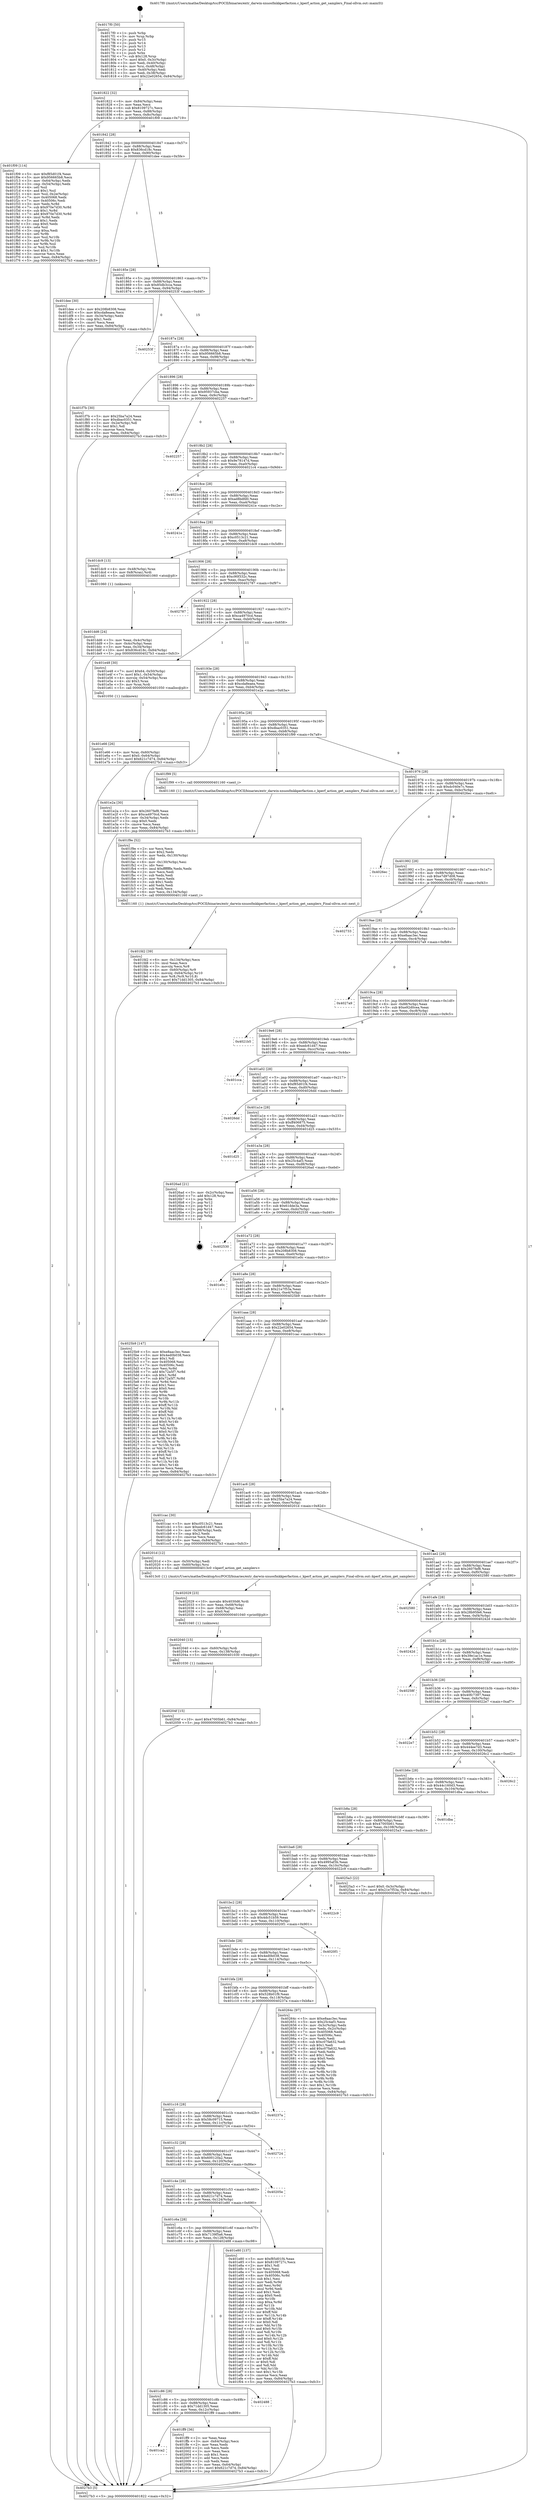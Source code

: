 digraph "0x4017f0" {
  label = "0x4017f0 (/mnt/c/Users/mathe/Desktop/tcc/POCII/binaries/extr_darwin-xnuosfmkkperfaction.c_kperf_action_get_samplers_Final-ollvm.out::main(0))"
  labelloc = "t"
  node[shape=record]

  Entry [label="",width=0.3,height=0.3,shape=circle,fillcolor=black,style=filled]
  "0x401822" [label="{
     0x401822 [32]\l
     | [instrs]\l
     &nbsp;&nbsp;0x401822 \<+6\>: mov -0x84(%rbp),%eax\l
     &nbsp;&nbsp;0x401828 \<+2\>: mov %eax,%ecx\l
     &nbsp;&nbsp;0x40182a \<+6\>: sub $0x8109727c,%ecx\l
     &nbsp;&nbsp;0x401830 \<+6\>: mov %eax,-0x88(%rbp)\l
     &nbsp;&nbsp;0x401836 \<+6\>: mov %ecx,-0x8c(%rbp)\l
     &nbsp;&nbsp;0x40183c \<+6\>: je 0000000000401f09 \<main+0x719\>\l
  }"]
  "0x401f09" [label="{
     0x401f09 [114]\l
     | [instrs]\l
     &nbsp;&nbsp;0x401f09 \<+5\>: mov $0xf85d01f4,%eax\l
     &nbsp;&nbsp;0x401f0e \<+5\>: mov $0x956665b8,%ecx\l
     &nbsp;&nbsp;0x401f13 \<+3\>: mov -0x64(%rbp),%edx\l
     &nbsp;&nbsp;0x401f16 \<+3\>: cmp -0x54(%rbp),%edx\l
     &nbsp;&nbsp;0x401f19 \<+4\>: setl %sil\l
     &nbsp;&nbsp;0x401f1d \<+4\>: and $0x1,%sil\l
     &nbsp;&nbsp;0x401f21 \<+4\>: mov %sil,-0x2e(%rbp)\l
     &nbsp;&nbsp;0x401f25 \<+7\>: mov 0x405068,%edx\l
     &nbsp;&nbsp;0x401f2c \<+7\>: mov 0x40506c,%edi\l
     &nbsp;&nbsp;0x401f33 \<+3\>: mov %edx,%r8d\l
     &nbsp;&nbsp;0x401f36 \<+7\>: sub $0x970e7d30,%r8d\l
     &nbsp;&nbsp;0x401f3d \<+4\>: sub $0x1,%r8d\l
     &nbsp;&nbsp;0x401f41 \<+7\>: add $0x970e7d30,%r8d\l
     &nbsp;&nbsp;0x401f48 \<+4\>: imul %r8d,%edx\l
     &nbsp;&nbsp;0x401f4c \<+3\>: and $0x1,%edx\l
     &nbsp;&nbsp;0x401f4f \<+3\>: cmp $0x0,%edx\l
     &nbsp;&nbsp;0x401f52 \<+4\>: sete %sil\l
     &nbsp;&nbsp;0x401f56 \<+3\>: cmp $0xa,%edi\l
     &nbsp;&nbsp;0x401f59 \<+4\>: setl %r9b\l
     &nbsp;&nbsp;0x401f5d \<+3\>: mov %sil,%r10b\l
     &nbsp;&nbsp;0x401f60 \<+3\>: and %r9b,%r10b\l
     &nbsp;&nbsp;0x401f63 \<+3\>: xor %r9b,%sil\l
     &nbsp;&nbsp;0x401f66 \<+3\>: or %sil,%r10b\l
     &nbsp;&nbsp;0x401f69 \<+4\>: test $0x1,%r10b\l
     &nbsp;&nbsp;0x401f6d \<+3\>: cmovne %ecx,%eax\l
     &nbsp;&nbsp;0x401f70 \<+6\>: mov %eax,-0x84(%rbp)\l
     &nbsp;&nbsp;0x401f76 \<+5\>: jmp 00000000004027b3 \<main+0xfc3\>\l
  }"]
  "0x401842" [label="{
     0x401842 [28]\l
     | [instrs]\l
     &nbsp;&nbsp;0x401842 \<+5\>: jmp 0000000000401847 \<main+0x57\>\l
     &nbsp;&nbsp;0x401847 \<+6\>: mov -0x88(%rbp),%eax\l
     &nbsp;&nbsp;0x40184d \<+5\>: sub $0x836cd18c,%eax\l
     &nbsp;&nbsp;0x401852 \<+6\>: mov %eax,-0x90(%rbp)\l
     &nbsp;&nbsp;0x401858 \<+6\>: je 0000000000401dee \<main+0x5fe\>\l
  }"]
  Exit [label="",width=0.3,height=0.3,shape=circle,fillcolor=black,style=filled,peripheries=2]
  "0x401dee" [label="{
     0x401dee [30]\l
     | [instrs]\l
     &nbsp;&nbsp;0x401dee \<+5\>: mov $0x208b8308,%eax\l
     &nbsp;&nbsp;0x401df3 \<+5\>: mov $0xcda8eaea,%ecx\l
     &nbsp;&nbsp;0x401df8 \<+3\>: mov -0x34(%rbp),%edx\l
     &nbsp;&nbsp;0x401dfb \<+3\>: cmp $0x1,%edx\l
     &nbsp;&nbsp;0x401dfe \<+3\>: cmovl %ecx,%eax\l
     &nbsp;&nbsp;0x401e01 \<+6\>: mov %eax,-0x84(%rbp)\l
     &nbsp;&nbsp;0x401e07 \<+5\>: jmp 00000000004027b3 \<main+0xfc3\>\l
  }"]
  "0x40185e" [label="{
     0x40185e [28]\l
     | [instrs]\l
     &nbsp;&nbsp;0x40185e \<+5\>: jmp 0000000000401863 \<main+0x73\>\l
     &nbsp;&nbsp;0x401863 \<+6\>: mov -0x88(%rbp),%eax\l
     &nbsp;&nbsp;0x401869 \<+5\>: sub $0x85db3cca,%eax\l
     &nbsp;&nbsp;0x40186e \<+6\>: mov %eax,-0x94(%rbp)\l
     &nbsp;&nbsp;0x401874 \<+6\>: je 000000000040253f \<main+0xd4f\>\l
  }"]
  "0x40204f" [label="{
     0x40204f [15]\l
     | [instrs]\l
     &nbsp;&nbsp;0x40204f \<+10\>: movl $0x47005b61,-0x84(%rbp)\l
     &nbsp;&nbsp;0x402059 \<+5\>: jmp 00000000004027b3 \<main+0xfc3\>\l
  }"]
  "0x40253f" [label="{
     0x40253f\l
  }", style=dashed]
  "0x40187a" [label="{
     0x40187a [28]\l
     | [instrs]\l
     &nbsp;&nbsp;0x40187a \<+5\>: jmp 000000000040187f \<main+0x8f\>\l
     &nbsp;&nbsp;0x40187f \<+6\>: mov -0x88(%rbp),%eax\l
     &nbsp;&nbsp;0x401885 \<+5\>: sub $0x956665b8,%eax\l
     &nbsp;&nbsp;0x40188a \<+6\>: mov %eax,-0x98(%rbp)\l
     &nbsp;&nbsp;0x401890 \<+6\>: je 0000000000401f7b \<main+0x78b\>\l
  }"]
  "0x402040" [label="{
     0x402040 [15]\l
     | [instrs]\l
     &nbsp;&nbsp;0x402040 \<+4\>: mov -0x60(%rbp),%rdi\l
     &nbsp;&nbsp;0x402044 \<+6\>: mov %eax,-0x138(%rbp)\l
     &nbsp;&nbsp;0x40204a \<+5\>: call 0000000000401030 \<free@plt\>\l
     | [calls]\l
     &nbsp;&nbsp;0x401030 \{1\} (unknown)\l
  }"]
  "0x401f7b" [label="{
     0x401f7b [30]\l
     | [instrs]\l
     &nbsp;&nbsp;0x401f7b \<+5\>: mov $0x25ba7a24,%eax\l
     &nbsp;&nbsp;0x401f80 \<+5\>: mov $0xdbac0351,%ecx\l
     &nbsp;&nbsp;0x401f85 \<+3\>: mov -0x2e(%rbp),%dl\l
     &nbsp;&nbsp;0x401f88 \<+3\>: test $0x1,%dl\l
     &nbsp;&nbsp;0x401f8b \<+3\>: cmovne %ecx,%eax\l
     &nbsp;&nbsp;0x401f8e \<+6\>: mov %eax,-0x84(%rbp)\l
     &nbsp;&nbsp;0x401f94 \<+5\>: jmp 00000000004027b3 \<main+0xfc3\>\l
  }"]
  "0x401896" [label="{
     0x401896 [28]\l
     | [instrs]\l
     &nbsp;&nbsp;0x401896 \<+5\>: jmp 000000000040189b \<main+0xab\>\l
     &nbsp;&nbsp;0x40189b \<+6\>: mov -0x88(%rbp),%eax\l
     &nbsp;&nbsp;0x4018a1 \<+5\>: sub $0x95937cba,%eax\l
     &nbsp;&nbsp;0x4018a6 \<+6\>: mov %eax,-0x9c(%rbp)\l
     &nbsp;&nbsp;0x4018ac \<+6\>: je 0000000000402257 \<main+0xa67\>\l
  }"]
  "0x402029" [label="{
     0x402029 [23]\l
     | [instrs]\l
     &nbsp;&nbsp;0x402029 \<+10\>: movabs $0x4030d6,%rdi\l
     &nbsp;&nbsp;0x402033 \<+3\>: mov %eax,-0x68(%rbp)\l
     &nbsp;&nbsp;0x402036 \<+3\>: mov -0x68(%rbp),%esi\l
     &nbsp;&nbsp;0x402039 \<+2\>: mov $0x0,%al\l
     &nbsp;&nbsp;0x40203b \<+5\>: call 0000000000401040 \<printf@plt\>\l
     | [calls]\l
     &nbsp;&nbsp;0x401040 \{1\} (unknown)\l
  }"]
  "0x402257" [label="{
     0x402257\l
  }", style=dashed]
  "0x4018b2" [label="{
     0x4018b2 [28]\l
     | [instrs]\l
     &nbsp;&nbsp;0x4018b2 \<+5\>: jmp 00000000004018b7 \<main+0xc7\>\l
     &nbsp;&nbsp;0x4018b7 \<+6\>: mov -0x88(%rbp),%eax\l
     &nbsp;&nbsp;0x4018bd \<+5\>: sub $0x9e78147d,%eax\l
     &nbsp;&nbsp;0x4018c2 \<+6\>: mov %eax,-0xa0(%rbp)\l
     &nbsp;&nbsp;0x4018c8 \<+6\>: je 00000000004021c4 \<main+0x9d4\>\l
  }"]
  "0x401ca2" [label="{
     0x401ca2\l
  }", style=dashed]
  "0x4021c4" [label="{
     0x4021c4\l
  }", style=dashed]
  "0x4018ce" [label="{
     0x4018ce [28]\l
     | [instrs]\l
     &nbsp;&nbsp;0x4018ce \<+5\>: jmp 00000000004018d3 \<main+0xe3\>\l
     &nbsp;&nbsp;0x4018d3 \<+6\>: mov -0x88(%rbp),%eax\l
     &nbsp;&nbsp;0x4018d9 \<+5\>: sub $0xad8bdfd0,%eax\l
     &nbsp;&nbsp;0x4018de \<+6\>: mov %eax,-0xa4(%rbp)\l
     &nbsp;&nbsp;0x4018e4 \<+6\>: je 000000000040241e \<main+0xc2e\>\l
  }"]
  "0x401ff9" [label="{
     0x401ff9 [36]\l
     | [instrs]\l
     &nbsp;&nbsp;0x401ff9 \<+2\>: xor %eax,%eax\l
     &nbsp;&nbsp;0x401ffb \<+3\>: mov -0x64(%rbp),%ecx\l
     &nbsp;&nbsp;0x401ffe \<+2\>: mov %eax,%edx\l
     &nbsp;&nbsp;0x402000 \<+2\>: sub %ecx,%edx\l
     &nbsp;&nbsp;0x402002 \<+2\>: mov %eax,%ecx\l
     &nbsp;&nbsp;0x402004 \<+3\>: sub $0x1,%ecx\l
     &nbsp;&nbsp;0x402007 \<+2\>: add %ecx,%edx\l
     &nbsp;&nbsp;0x402009 \<+2\>: sub %edx,%eax\l
     &nbsp;&nbsp;0x40200b \<+3\>: mov %eax,-0x64(%rbp)\l
     &nbsp;&nbsp;0x40200e \<+10\>: movl $0x621c7d74,-0x84(%rbp)\l
     &nbsp;&nbsp;0x402018 \<+5\>: jmp 00000000004027b3 \<main+0xfc3\>\l
  }"]
  "0x40241e" [label="{
     0x40241e\l
  }", style=dashed]
  "0x4018ea" [label="{
     0x4018ea [28]\l
     | [instrs]\l
     &nbsp;&nbsp;0x4018ea \<+5\>: jmp 00000000004018ef \<main+0xff\>\l
     &nbsp;&nbsp;0x4018ef \<+6\>: mov -0x88(%rbp),%eax\l
     &nbsp;&nbsp;0x4018f5 \<+5\>: sub $0xc0513c21,%eax\l
     &nbsp;&nbsp;0x4018fa \<+6\>: mov %eax,-0xa8(%rbp)\l
     &nbsp;&nbsp;0x401900 \<+6\>: je 0000000000401dc9 \<main+0x5d9\>\l
  }"]
  "0x401c86" [label="{
     0x401c86 [28]\l
     | [instrs]\l
     &nbsp;&nbsp;0x401c86 \<+5\>: jmp 0000000000401c8b \<main+0x49b\>\l
     &nbsp;&nbsp;0x401c8b \<+6\>: mov -0x88(%rbp),%eax\l
     &nbsp;&nbsp;0x401c91 \<+5\>: sub $0x71dd1305,%eax\l
     &nbsp;&nbsp;0x401c96 \<+6\>: mov %eax,-0x12c(%rbp)\l
     &nbsp;&nbsp;0x401c9c \<+6\>: je 0000000000401ff9 \<main+0x809\>\l
  }"]
  "0x401dc9" [label="{
     0x401dc9 [13]\l
     | [instrs]\l
     &nbsp;&nbsp;0x401dc9 \<+4\>: mov -0x48(%rbp),%rax\l
     &nbsp;&nbsp;0x401dcd \<+4\>: mov 0x8(%rax),%rdi\l
     &nbsp;&nbsp;0x401dd1 \<+5\>: call 0000000000401060 \<atoi@plt\>\l
     | [calls]\l
     &nbsp;&nbsp;0x401060 \{1\} (unknown)\l
  }"]
  "0x401906" [label="{
     0x401906 [28]\l
     | [instrs]\l
     &nbsp;&nbsp;0x401906 \<+5\>: jmp 000000000040190b \<main+0x11b\>\l
     &nbsp;&nbsp;0x40190b \<+6\>: mov -0x88(%rbp),%eax\l
     &nbsp;&nbsp;0x401911 \<+5\>: sub $0xc90f332c,%eax\l
     &nbsp;&nbsp;0x401916 \<+6\>: mov %eax,-0xac(%rbp)\l
     &nbsp;&nbsp;0x40191c \<+6\>: je 0000000000402787 \<main+0xf97\>\l
  }"]
  "0x402488" [label="{
     0x402488\l
  }", style=dashed]
  "0x402787" [label="{
     0x402787\l
  }", style=dashed]
  "0x401922" [label="{
     0x401922 [28]\l
     | [instrs]\l
     &nbsp;&nbsp;0x401922 \<+5\>: jmp 0000000000401927 \<main+0x137\>\l
     &nbsp;&nbsp;0x401927 \<+6\>: mov -0x88(%rbp),%eax\l
     &nbsp;&nbsp;0x40192d \<+5\>: sub $0xca4970cd,%eax\l
     &nbsp;&nbsp;0x401932 \<+6\>: mov %eax,-0xb0(%rbp)\l
     &nbsp;&nbsp;0x401938 \<+6\>: je 0000000000401e48 \<main+0x658\>\l
  }"]
  "0x401fd2" [label="{
     0x401fd2 [39]\l
     | [instrs]\l
     &nbsp;&nbsp;0x401fd2 \<+6\>: mov -0x134(%rbp),%ecx\l
     &nbsp;&nbsp;0x401fd8 \<+3\>: imul %eax,%ecx\l
     &nbsp;&nbsp;0x401fdb \<+3\>: movslq %ecx,%r8\l
     &nbsp;&nbsp;0x401fde \<+4\>: mov -0x60(%rbp),%r9\l
     &nbsp;&nbsp;0x401fe2 \<+4\>: movslq -0x64(%rbp),%r10\l
     &nbsp;&nbsp;0x401fe6 \<+4\>: mov %r8,(%r9,%r10,8)\l
     &nbsp;&nbsp;0x401fea \<+10\>: movl $0x71dd1305,-0x84(%rbp)\l
     &nbsp;&nbsp;0x401ff4 \<+5\>: jmp 00000000004027b3 \<main+0xfc3\>\l
  }"]
  "0x401e48" [label="{
     0x401e48 [30]\l
     | [instrs]\l
     &nbsp;&nbsp;0x401e48 \<+7\>: movl $0x64,-0x50(%rbp)\l
     &nbsp;&nbsp;0x401e4f \<+7\>: movl $0x1,-0x54(%rbp)\l
     &nbsp;&nbsp;0x401e56 \<+4\>: movslq -0x54(%rbp),%rax\l
     &nbsp;&nbsp;0x401e5a \<+4\>: shl $0x3,%rax\l
     &nbsp;&nbsp;0x401e5e \<+3\>: mov %rax,%rdi\l
     &nbsp;&nbsp;0x401e61 \<+5\>: call 0000000000401050 \<malloc@plt\>\l
     | [calls]\l
     &nbsp;&nbsp;0x401050 \{1\} (unknown)\l
  }"]
  "0x40193e" [label="{
     0x40193e [28]\l
     | [instrs]\l
     &nbsp;&nbsp;0x40193e \<+5\>: jmp 0000000000401943 \<main+0x153\>\l
     &nbsp;&nbsp;0x401943 \<+6\>: mov -0x88(%rbp),%eax\l
     &nbsp;&nbsp;0x401949 \<+5\>: sub $0xcda8eaea,%eax\l
     &nbsp;&nbsp;0x40194e \<+6\>: mov %eax,-0xb4(%rbp)\l
     &nbsp;&nbsp;0x401954 \<+6\>: je 0000000000401e2a \<main+0x63a\>\l
  }"]
  "0x401f9e" [label="{
     0x401f9e [52]\l
     | [instrs]\l
     &nbsp;&nbsp;0x401f9e \<+2\>: xor %ecx,%ecx\l
     &nbsp;&nbsp;0x401fa0 \<+5\>: mov $0x2,%edx\l
     &nbsp;&nbsp;0x401fa5 \<+6\>: mov %edx,-0x130(%rbp)\l
     &nbsp;&nbsp;0x401fab \<+1\>: cltd\l
     &nbsp;&nbsp;0x401fac \<+6\>: mov -0x130(%rbp),%esi\l
     &nbsp;&nbsp;0x401fb2 \<+2\>: idiv %esi\l
     &nbsp;&nbsp;0x401fb4 \<+6\>: imul $0xfffffffe,%edx,%edx\l
     &nbsp;&nbsp;0x401fba \<+2\>: mov %ecx,%edi\l
     &nbsp;&nbsp;0x401fbc \<+2\>: sub %edx,%edi\l
     &nbsp;&nbsp;0x401fbe \<+2\>: mov %ecx,%edx\l
     &nbsp;&nbsp;0x401fc0 \<+3\>: sub $0x1,%edx\l
     &nbsp;&nbsp;0x401fc3 \<+2\>: add %edx,%edi\l
     &nbsp;&nbsp;0x401fc5 \<+2\>: sub %edi,%ecx\l
     &nbsp;&nbsp;0x401fc7 \<+6\>: mov %ecx,-0x134(%rbp)\l
     &nbsp;&nbsp;0x401fcd \<+5\>: call 0000000000401160 \<next_i\>\l
     | [calls]\l
     &nbsp;&nbsp;0x401160 \{1\} (/mnt/c/Users/mathe/Desktop/tcc/POCII/binaries/extr_darwin-xnuosfmkkperfaction.c_kperf_action_get_samplers_Final-ollvm.out::next_i)\l
  }"]
  "0x401e2a" [label="{
     0x401e2a [30]\l
     | [instrs]\l
     &nbsp;&nbsp;0x401e2a \<+5\>: mov $0x2607fef8,%eax\l
     &nbsp;&nbsp;0x401e2f \<+5\>: mov $0xca4970cd,%ecx\l
     &nbsp;&nbsp;0x401e34 \<+3\>: mov -0x34(%rbp),%edx\l
     &nbsp;&nbsp;0x401e37 \<+3\>: cmp $0x0,%edx\l
     &nbsp;&nbsp;0x401e3a \<+3\>: cmove %ecx,%eax\l
     &nbsp;&nbsp;0x401e3d \<+6\>: mov %eax,-0x84(%rbp)\l
     &nbsp;&nbsp;0x401e43 \<+5\>: jmp 00000000004027b3 \<main+0xfc3\>\l
  }"]
  "0x40195a" [label="{
     0x40195a [28]\l
     | [instrs]\l
     &nbsp;&nbsp;0x40195a \<+5\>: jmp 000000000040195f \<main+0x16f\>\l
     &nbsp;&nbsp;0x40195f \<+6\>: mov -0x88(%rbp),%eax\l
     &nbsp;&nbsp;0x401965 \<+5\>: sub $0xdbac0351,%eax\l
     &nbsp;&nbsp;0x40196a \<+6\>: mov %eax,-0xb8(%rbp)\l
     &nbsp;&nbsp;0x401970 \<+6\>: je 0000000000401f99 \<main+0x7a9\>\l
  }"]
  "0x401c6a" [label="{
     0x401c6a [28]\l
     | [instrs]\l
     &nbsp;&nbsp;0x401c6a \<+5\>: jmp 0000000000401c6f \<main+0x47f\>\l
     &nbsp;&nbsp;0x401c6f \<+6\>: mov -0x88(%rbp),%eax\l
     &nbsp;&nbsp;0x401c75 \<+5\>: sub $0x7139f5a6,%eax\l
     &nbsp;&nbsp;0x401c7a \<+6\>: mov %eax,-0x128(%rbp)\l
     &nbsp;&nbsp;0x401c80 \<+6\>: je 0000000000402488 \<main+0xc98\>\l
  }"]
  "0x401f99" [label="{
     0x401f99 [5]\l
     | [instrs]\l
     &nbsp;&nbsp;0x401f99 \<+5\>: call 0000000000401160 \<next_i\>\l
     | [calls]\l
     &nbsp;&nbsp;0x401160 \{1\} (/mnt/c/Users/mathe/Desktop/tcc/POCII/binaries/extr_darwin-xnuosfmkkperfaction.c_kperf_action_get_samplers_Final-ollvm.out::next_i)\l
  }"]
  "0x401976" [label="{
     0x401976 [28]\l
     | [instrs]\l
     &nbsp;&nbsp;0x401976 \<+5\>: jmp 000000000040197b \<main+0x18b\>\l
     &nbsp;&nbsp;0x40197b \<+6\>: mov -0x88(%rbp),%eax\l
     &nbsp;&nbsp;0x401981 \<+5\>: sub $0xdc040e7c,%eax\l
     &nbsp;&nbsp;0x401986 \<+6\>: mov %eax,-0xbc(%rbp)\l
     &nbsp;&nbsp;0x40198c \<+6\>: je 00000000004026ec \<main+0xefc\>\l
  }"]
  "0x401e80" [label="{
     0x401e80 [137]\l
     | [instrs]\l
     &nbsp;&nbsp;0x401e80 \<+5\>: mov $0xf85d01f4,%eax\l
     &nbsp;&nbsp;0x401e85 \<+5\>: mov $0x8109727c,%ecx\l
     &nbsp;&nbsp;0x401e8a \<+2\>: mov $0x1,%dl\l
     &nbsp;&nbsp;0x401e8c \<+2\>: xor %esi,%esi\l
     &nbsp;&nbsp;0x401e8e \<+7\>: mov 0x405068,%edi\l
     &nbsp;&nbsp;0x401e95 \<+8\>: mov 0x40506c,%r8d\l
     &nbsp;&nbsp;0x401e9d \<+3\>: sub $0x1,%esi\l
     &nbsp;&nbsp;0x401ea0 \<+3\>: mov %edi,%r9d\l
     &nbsp;&nbsp;0x401ea3 \<+3\>: add %esi,%r9d\l
     &nbsp;&nbsp;0x401ea6 \<+4\>: imul %r9d,%edi\l
     &nbsp;&nbsp;0x401eaa \<+3\>: and $0x1,%edi\l
     &nbsp;&nbsp;0x401ead \<+3\>: cmp $0x0,%edi\l
     &nbsp;&nbsp;0x401eb0 \<+4\>: sete %r10b\l
     &nbsp;&nbsp;0x401eb4 \<+4\>: cmp $0xa,%r8d\l
     &nbsp;&nbsp;0x401eb8 \<+4\>: setl %r11b\l
     &nbsp;&nbsp;0x401ebc \<+3\>: mov %r10b,%bl\l
     &nbsp;&nbsp;0x401ebf \<+3\>: xor $0xff,%bl\l
     &nbsp;&nbsp;0x401ec2 \<+3\>: mov %r11b,%r14b\l
     &nbsp;&nbsp;0x401ec5 \<+4\>: xor $0xff,%r14b\l
     &nbsp;&nbsp;0x401ec9 \<+3\>: xor $0x0,%dl\l
     &nbsp;&nbsp;0x401ecc \<+3\>: mov %bl,%r15b\l
     &nbsp;&nbsp;0x401ecf \<+4\>: and $0x0,%r15b\l
     &nbsp;&nbsp;0x401ed3 \<+3\>: and %dl,%r10b\l
     &nbsp;&nbsp;0x401ed6 \<+3\>: mov %r14b,%r12b\l
     &nbsp;&nbsp;0x401ed9 \<+4\>: and $0x0,%r12b\l
     &nbsp;&nbsp;0x401edd \<+3\>: and %dl,%r11b\l
     &nbsp;&nbsp;0x401ee0 \<+3\>: or %r10b,%r15b\l
     &nbsp;&nbsp;0x401ee3 \<+3\>: or %r11b,%r12b\l
     &nbsp;&nbsp;0x401ee6 \<+3\>: xor %r12b,%r15b\l
     &nbsp;&nbsp;0x401ee9 \<+3\>: or %r14b,%bl\l
     &nbsp;&nbsp;0x401eec \<+3\>: xor $0xff,%bl\l
     &nbsp;&nbsp;0x401eef \<+3\>: or $0x0,%dl\l
     &nbsp;&nbsp;0x401ef2 \<+2\>: and %dl,%bl\l
     &nbsp;&nbsp;0x401ef4 \<+3\>: or %bl,%r15b\l
     &nbsp;&nbsp;0x401ef7 \<+4\>: test $0x1,%r15b\l
     &nbsp;&nbsp;0x401efb \<+3\>: cmovne %ecx,%eax\l
     &nbsp;&nbsp;0x401efe \<+6\>: mov %eax,-0x84(%rbp)\l
     &nbsp;&nbsp;0x401f04 \<+5\>: jmp 00000000004027b3 \<main+0xfc3\>\l
  }"]
  "0x4026ec" [label="{
     0x4026ec\l
  }", style=dashed]
  "0x401992" [label="{
     0x401992 [28]\l
     | [instrs]\l
     &nbsp;&nbsp;0x401992 \<+5\>: jmp 0000000000401997 \<main+0x1a7\>\l
     &nbsp;&nbsp;0x401997 \<+6\>: mov -0x88(%rbp),%eax\l
     &nbsp;&nbsp;0x40199d \<+5\>: sub $0xe7d97d08,%eax\l
     &nbsp;&nbsp;0x4019a2 \<+6\>: mov %eax,-0xc0(%rbp)\l
     &nbsp;&nbsp;0x4019a8 \<+6\>: je 0000000000402733 \<main+0xf43\>\l
  }"]
  "0x401c4e" [label="{
     0x401c4e [28]\l
     | [instrs]\l
     &nbsp;&nbsp;0x401c4e \<+5\>: jmp 0000000000401c53 \<main+0x463\>\l
     &nbsp;&nbsp;0x401c53 \<+6\>: mov -0x88(%rbp),%eax\l
     &nbsp;&nbsp;0x401c59 \<+5\>: sub $0x621c7d74,%eax\l
     &nbsp;&nbsp;0x401c5e \<+6\>: mov %eax,-0x124(%rbp)\l
     &nbsp;&nbsp;0x401c64 \<+6\>: je 0000000000401e80 \<main+0x690\>\l
  }"]
  "0x402733" [label="{
     0x402733\l
  }", style=dashed]
  "0x4019ae" [label="{
     0x4019ae [28]\l
     | [instrs]\l
     &nbsp;&nbsp;0x4019ae \<+5\>: jmp 00000000004019b3 \<main+0x1c3\>\l
     &nbsp;&nbsp;0x4019b3 \<+6\>: mov -0x88(%rbp),%eax\l
     &nbsp;&nbsp;0x4019b9 \<+5\>: sub $0xe8aac3ec,%eax\l
     &nbsp;&nbsp;0x4019be \<+6\>: mov %eax,-0xc4(%rbp)\l
     &nbsp;&nbsp;0x4019c4 \<+6\>: je 00000000004027a9 \<main+0xfb9\>\l
  }"]
  "0x40205e" [label="{
     0x40205e\l
  }", style=dashed]
  "0x4027a9" [label="{
     0x4027a9\l
  }", style=dashed]
  "0x4019ca" [label="{
     0x4019ca [28]\l
     | [instrs]\l
     &nbsp;&nbsp;0x4019ca \<+5\>: jmp 00000000004019cf \<main+0x1df\>\l
     &nbsp;&nbsp;0x4019cf \<+6\>: mov -0x88(%rbp),%eax\l
     &nbsp;&nbsp;0x4019d5 \<+5\>: sub $0xe92d0cea,%eax\l
     &nbsp;&nbsp;0x4019da \<+6\>: mov %eax,-0xc8(%rbp)\l
     &nbsp;&nbsp;0x4019e0 \<+6\>: je 00000000004021b5 \<main+0x9c5\>\l
  }"]
  "0x401c32" [label="{
     0x401c32 [28]\l
     | [instrs]\l
     &nbsp;&nbsp;0x401c32 \<+5\>: jmp 0000000000401c37 \<main+0x447\>\l
     &nbsp;&nbsp;0x401c37 \<+6\>: mov -0x88(%rbp),%eax\l
     &nbsp;&nbsp;0x401c3d \<+5\>: sub $0x600120a2,%eax\l
     &nbsp;&nbsp;0x401c42 \<+6\>: mov %eax,-0x120(%rbp)\l
     &nbsp;&nbsp;0x401c48 \<+6\>: je 000000000040205e \<main+0x86e\>\l
  }"]
  "0x4021b5" [label="{
     0x4021b5\l
  }", style=dashed]
  "0x4019e6" [label="{
     0x4019e6 [28]\l
     | [instrs]\l
     &nbsp;&nbsp;0x4019e6 \<+5\>: jmp 00000000004019eb \<main+0x1fb\>\l
     &nbsp;&nbsp;0x4019eb \<+6\>: mov -0x88(%rbp),%eax\l
     &nbsp;&nbsp;0x4019f1 \<+5\>: sub $0xedc61d47,%eax\l
     &nbsp;&nbsp;0x4019f6 \<+6\>: mov %eax,-0xcc(%rbp)\l
     &nbsp;&nbsp;0x4019fc \<+6\>: je 0000000000401cca \<main+0x4da\>\l
  }"]
  "0x402724" [label="{
     0x402724\l
  }", style=dashed]
  "0x401cca" [label="{
     0x401cca\l
  }", style=dashed]
  "0x401a02" [label="{
     0x401a02 [28]\l
     | [instrs]\l
     &nbsp;&nbsp;0x401a02 \<+5\>: jmp 0000000000401a07 \<main+0x217\>\l
     &nbsp;&nbsp;0x401a07 \<+6\>: mov -0x88(%rbp),%eax\l
     &nbsp;&nbsp;0x401a0d \<+5\>: sub $0xf85d01f4,%eax\l
     &nbsp;&nbsp;0x401a12 \<+6\>: mov %eax,-0xd0(%rbp)\l
     &nbsp;&nbsp;0x401a18 \<+6\>: je 00000000004026dd \<main+0xeed\>\l
  }"]
  "0x401c16" [label="{
     0x401c16 [28]\l
     | [instrs]\l
     &nbsp;&nbsp;0x401c16 \<+5\>: jmp 0000000000401c1b \<main+0x42b\>\l
     &nbsp;&nbsp;0x401c1b \<+6\>: mov -0x88(%rbp),%eax\l
     &nbsp;&nbsp;0x401c21 \<+5\>: sub $0x58c09715,%eax\l
     &nbsp;&nbsp;0x401c26 \<+6\>: mov %eax,-0x11c(%rbp)\l
     &nbsp;&nbsp;0x401c2c \<+6\>: je 0000000000402724 \<main+0xf34\>\l
  }"]
  "0x4026dd" [label="{
     0x4026dd\l
  }", style=dashed]
  "0x401a1e" [label="{
     0x401a1e [28]\l
     | [instrs]\l
     &nbsp;&nbsp;0x401a1e \<+5\>: jmp 0000000000401a23 \<main+0x233\>\l
     &nbsp;&nbsp;0x401a23 \<+6\>: mov -0x88(%rbp),%eax\l
     &nbsp;&nbsp;0x401a29 \<+5\>: sub $0xff406875,%eax\l
     &nbsp;&nbsp;0x401a2e \<+6\>: mov %eax,-0xd4(%rbp)\l
     &nbsp;&nbsp;0x401a34 \<+6\>: je 0000000000401d25 \<main+0x535\>\l
  }"]
  "0x40237a" [label="{
     0x40237a\l
  }", style=dashed]
  "0x401d25" [label="{
     0x401d25\l
  }", style=dashed]
  "0x401a3a" [label="{
     0x401a3a [28]\l
     | [instrs]\l
     &nbsp;&nbsp;0x401a3a \<+5\>: jmp 0000000000401a3f \<main+0x24f\>\l
     &nbsp;&nbsp;0x401a3f \<+6\>: mov -0x88(%rbp),%eax\l
     &nbsp;&nbsp;0x401a45 \<+5\>: sub $0x25c4af3,%eax\l
     &nbsp;&nbsp;0x401a4a \<+6\>: mov %eax,-0xd8(%rbp)\l
     &nbsp;&nbsp;0x401a50 \<+6\>: je 00000000004026ad \<main+0xebd\>\l
  }"]
  "0x401bfa" [label="{
     0x401bfa [28]\l
     | [instrs]\l
     &nbsp;&nbsp;0x401bfa \<+5\>: jmp 0000000000401bff \<main+0x40f\>\l
     &nbsp;&nbsp;0x401bff \<+6\>: mov -0x88(%rbp),%eax\l
     &nbsp;&nbsp;0x401c05 \<+5\>: sub $0x528b01f9,%eax\l
     &nbsp;&nbsp;0x401c0a \<+6\>: mov %eax,-0x118(%rbp)\l
     &nbsp;&nbsp;0x401c10 \<+6\>: je 000000000040237a \<main+0xb8a\>\l
  }"]
  "0x4026ad" [label="{
     0x4026ad [21]\l
     | [instrs]\l
     &nbsp;&nbsp;0x4026ad \<+3\>: mov -0x2c(%rbp),%eax\l
     &nbsp;&nbsp;0x4026b0 \<+7\>: add $0x128,%rsp\l
     &nbsp;&nbsp;0x4026b7 \<+1\>: pop %rbx\l
     &nbsp;&nbsp;0x4026b8 \<+2\>: pop %r12\l
     &nbsp;&nbsp;0x4026ba \<+2\>: pop %r13\l
     &nbsp;&nbsp;0x4026bc \<+2\>: pop %r14\l
     &nbsp;&nbsp;0x4026be \<+2\>: pop %r15\l
     &nbsp;&nbsp;0x4026c0 \<+1\>: pop %rbp\l
     &nbsp;&nbsp;0x4026c1 \<+1\>: ret\l
  }"]
  "0x401a56" [label="{
     0x401a56 [28]\l
     | [instrs]\l
     &nbsp;&nbsp;0x401a56 \<+5\>: jmp 0000000000401a5b \<main+0x26b\>\l
     &nbsp;&nbsp;0x401a5b \<+6\>: mov -0x88(%rbp),%eax\l
     &nbsp;&nbsp;0x401a61 \<+5\>: sub $0x61dde3a,%eax\l
     &nbsp;&nbsp;0x401a66 \<+6\>: mov %eax,-0xdc(%rbp)\l
     &nbsp;&nbsp;0x401a6c \<+6\>: je 0000000000402530 \<main+0xd40\>\l
  }"]
  "0x40264c" [label="{
     0x40264c [97]\l
     | [instrs]\l
     &nbsp;&nbsp;0x40264c \<+5\>: mov $0xe8aac3ec,%eax\l
     &nbsp;&nbsp;0x402651 \<+5\>: mov $0x25c4af3,%ecx\l
     &nbsp;&nbsp;0x402656 \<+3\>: mov -0x3c(%rbp),%edx\l
     &nbsp;&nbsp;0x402659 \<+3\>: mov %edx,-0x2c(%rbp)\l
     &nbsp;&nbsp;0x40265c \<+7\>: mov 0x405068,%edx\l
     &nbsp;&nbsp;0x402663 \<+7\>: mov 0x40506c,%esi\l
     &nbsp;&nbsp;0x40266a \<+2\>: mov %edx,%edi\l
     &nbsp;&nbsp;0x40266c \<+6\>: sub $0xc07fa632,%edi\l
     &nbsp;&nbsp;0x402672 \<+3\>: sub $0x1,%edi\l
     &nbsp;&nbsp;0x402675 \<+6\>: add $0xc07fa632,%edi\l
     &nbsp;&nbsp;0x40267b \<+3\>: imul %edi,%edx\l
     &nbsp;&nbsp;0x40267e \<+3\>: and $0x1,%edx\l
     &nbsp;&nbsp;0x402681 \<+3\>: cmp $0x0,%edx\l
     &nbsp;&nbsp;0x402684 \<+4\>: sete %r8b\l
     &nbsp;&nbsp;0x402688 \<+3\>: cmp $0xa,%esi\l
     &nbsp;&nbsp;0x40268b \<+4\>: setl %r9b\l
     &nbsp;&nbsp;0x40268f \<+3\>: mov %r8b,%r10b\l
     &nbsp;&nbsp;0x402692 \<+3\>: and %r9b,%r10b\l
     &nbsp;&nbsp;0x402695 \<+3\>: xor %r9b,%r8b\l
     &nbsp;&nbsp;0x402698 \<+3\>: or %r8b,%r10b\l
     &nbsp;&nbsp;0x40269b \<+4\>: test $0x1,%r10b\l
     &nbsp;&nbsp;0x40269f \<+3\>: cmovne %ecx,%eax\l
     &nbsp;&nbsp;0x4026a2 \<+6\>: mov %eax,-0x84(%rbp)\l
     &nbsp;&nbsp;0x4026a8 \<+5\>: jmp 00000000004027b3 \<main+0xfc3\>\l
  }"]
  "0x402530" [label="{
     0x402530\l
  }", style=dashed]
  "0x401a72" [label="{
     0x401a72 [28]\l
     | [instrs]\l
     &nbsp;&nbsp;0x401a72 \<+5\>: jmp 0000000000401a77 \<main+0x287\>\l
     &nbsp;&nbsp;0x401a77 \<+6\>: mov -0x88(%rbp),%eax\l
     &nbsp;&nbsp;0x401a7d \<+5\>: sub $0x208b8308,%eax\l
     &nbsp;&nbsp;0x401a82 \<+6\>: mov %eax,-0xe0(%rbp)\l
     &nbsp;&nbsp;0x401a88 \<+6\>: je 0000000000401e0c \<main+0x61c\>\l
  }"]
  "0x401bde" [label="{
     0x401bde [28]\l
     | [instrs]\l
     &nbsp;&nbsp;0x401bde \<+5\>: jmp 0000000000401be3 \<main+0x3f3\>\l
     &nbsp;&nbsp;0x401be3 \<+6\>: mov -0x88(%rbp),%eax\l
     &nbsp;&nbsp;0x401be9 \<+5\>: sub $0x4ed0b038,%eax\l
     &nbsp;&nbsp;0x401bee \<+6\>: mov %eax,-0x114(%rbp)\l
     &nbsp;&nbsp;0x401bf4 \<+6\>: je 000000000040264c \<main+0xe5c\>\l
  }"]
  "0x401e0c" [label="{
     0x401e0c\l
  }", style=dashed]
  "0x401a8e" [label="{
     0x401a8e [28]\l
     | [instrs]\l
     &nbsp;&nbsp;0x401a8e \<+5\>: jmp 0000000000401a93 \<main+0x2a3\>\l
     &nbsp;&nbsp;0x401a93 \<+6\>: mov -0x88(%rbp),%eax\l
     &nbsp;&nbsp;0x401a99 \<+5\>: sub $0x21e7f53a,%eax\l
     &nbsp;&nbsp;0x401a9e \<+6\>: mov %eax,-0xe4(%rbp)\l
     &nbsp;&nbsp;0x401aa4 \<+6\>: je 00000000004025b9 \<main+0xdc9\>\l
  }"]
  "0x4020f1" [label="{
     0x4020f1\l
  }", style=dashed]
  "0x4025b9" [label="{
     0x4025b9 [147]\l
     | [instrs]\l
     &nbsp;&nbsp;0x4025b9 \<+5\>: mov $0xe8aac3ec,%eax\l
     &nbsp;&nbsp;0x4025be \<+5\>: mov $0x4ed0b038,%ecx\l
     &nbsp;&nbsp;0x4025c3 \<+2\>: mov $0x1,%dl\l
     &nbsp;&nbsp;0x4025c5 \<+7\>: mov 0x405068,%esi\l
     &nbsp;&nbsp;0x4025cc \<+7\>: mov 0x40506c,%edi\l
     &nbsp;&nbsp;0x4025d3 \<+3\>: mov %esi,%r8d\l
     &nbsp;&nbsp;0x4025d6 \<+7\>: add $0x72a5f7,%r8d\l
     &nbsp;&nbsp;0x4025dd \<+4\>: sub $0x1,%r8d\l
     &nbsp;&nbsp;0x4025e1 \<+7\>: sub $0x72a5f7,%r8d\l
     &nbsp;&nbsp;0x4025e8 \<+4\>: imul %r8d,%esi\l
     &nbsp;&nbsp;0x4025ec \<+3\>: and $0x1,%esi\l
     &nbsp;&nbsp;0x4025ef \<+3\>: cmp $0x0,%esi\l
     &nbsp;&nbsp;0x4025f2 \<+4\>: sete %r9b\l
     &nbsp;&nbsp;0x4025f6 \<+3\>: cmp $0xa,%edi\l
     &nbsp;&nbsp;0x4025f9 \<+4\>: setl %r10b\l
     &nbsp;&nbsp;0x4025fd \<+3\>: mov %r9b,%r11b\l
     &nbsp;&nbsp;0x402600 \<+4\>: xor $0xff,%r11b\l
     &nbsp;&nbsp;0x402604 \<+3\>: mov %r10b,%bl\l
     &nbsp;&nbsp;0x402607 \<+3\>: xor $0xff,%bl\l
     &nbsp;&nbsp;0x40260a \<+3\>: xor $0x0,%dl\l
     &nbsp;&nbsp;0x40260d \<+3\>: mov %r11b,%r14b\l
     &nbsp;&nbsp;0x402610 \<+4\>: and $0x0,%r14b\l
     &nbsp;&nbsp;0x402614 \<+3\>: and %dl,%r9b\l
     &nbsp;&nbsp;0x402617 \<+3\>: mov %bl,%r15b\l
     &nbsp;&nbsp;0x40261a \<+4\>: and $0x0,%r15b\l
     &nbsp;&nbsp;0x40261e \<+3\>: and %dl,%r10b\l
     &nbsp;&nbsp;0x402621 \<+3\>: or %r9b,%r14b\l
     &nbsp;&nbsp;0x402624 \<+3\>: or %r10b,%r15b\l
     &nbsp;&nbsp;0x402627 \<+3\>: xor %r15b,%r14b\l
     &nbsp;&nbsp;0x40262a \<+3\>: or %bl,%r11b\l
     &nbsp;&nbsp;0x40262d \<+4\>: xor $0xff,%r11b\l
     &nbsp;&nbsp;0x402631 \<+3\>: or $0x0,%dl\l
     &nbsp;&nbsp;0x402634 \<+3\>: and %dl,%r11b\l
     &nbsp;&nbsp;0x402637 \<+3\>: or %r11b,%r14b\l
     &nbsp;&nbsp;0x40263a \<+4\>: test $0x1,%r14b\l
     &nbsp;&nbsp;0x40263e \<+3\>: cmovne %ecx,%eax\l
     &nbsp;&nbsp;0x402641 \<+6\>: mov %eax,-0x84(%rbp)\l
     &nbsp;&nbsp;0x402647 \<+5\>: jmp 00000000004027b3 \<main+0xfc3\>\l
  }"]
  "0x401aaa" [label="{
     0x401aaa [28]\l
     | [instrs]\l
     &nbsp;&nbsp;0x401aaa \<+5\>: jmp 0000000000401aaf \<main+0x2bf\>\l
     &nbsp;&nbsp;0x401aaf \<+6\>: mov -0x88(%rbp),%eax\l
     &nbsp;&nbsp;0x401ab5 \<+5\>: sub $0x22e02654,%eax\l
     &nbsp;&nbsp;0x401aba \<+6\>: mov %eax,-0xe8(%rbp)\l
     &nbsp;&nbsp;0x401ac0 \<+6\>: je 0000000000401cac \<main+0x4bc\>\l
  }"]
  "0x401bc2" [label="{
     0x401bc2 [28]\l
     | [instrs]\l
     &nbsp;&nbsp;0x401bc2 \<+5\>: jmp 0000000000401bc7 \<main+0x3d7\>\l
     &nbsp;&nbsp;0x401bc7 \<+6\>: mov -0x88(%rbp),%eax\l
     &nbsp;&nbsp;0x401bcd \<+5\>: sub $0x4dc51b59,%eax\l
     &nbsp;&nbsp;0x401bd2 \<+6\>: mov %eax,-0x110(%rbp)\l
     &nbsp;&nbsp;0x401bd8 \<+6\>: je 00000000004020f1 \<main+0x901\>\l
  }"]
  "0x401cac" [label="{
     0x401cac [30]\l
     | [instrs]\l
     &nbsp;&nbsp;0x401cac \<+5\>: mov $0xc0513c21,%eax\l
     &nbsp;&nbsp;0x401cb1 \<+5\>: mov $0xedc61d47,%ecx\l
     &nbsp;&nbsp;0x401cb6 \<+3\>: mov -0x38(%rbp),%edx\l
     &nbsp;&nbsp;0x401cb9 \<+3\>: cmp $0x2,%edx\l
     &nbsp;&nbsp;0x401cbc \<+3\>: cmovne %ecx,%eax\l
     &nbsp;&nbsp;0x401cbf \<+6\>: mov %eax,-0x84(%rbp)\l
     &nbsp;&nbsp;0x401cc5 \<+5\>: jmp 00000000004027b3 \<main+0xfc3\>\l
  }"]
  "0x401ac6" [label="{
     0x401ac6 [28]\l
     | [instrs]\l
     &nbsp;&nbsp;0x401ac6 \<+5\>: jmp 0000000000401acb \<main+0x2db\>\l
     &nbsp;&nbsp;0x401acb \<+6\>: mov -0x88(%rbp),%eax\l
     &nbsp;&nbsp;0x401ad1 \<+5\>: sub $0x25ba7a24,%eax\l
     &nbsp;&nbsp;0x401ad6 \<+6\>: mov %eax,-0xec(%rbp)\l
     &nbsp;&nbsp;0x401adc \<+6\>: je 000000000040201d \<main+0x82d\>\l
  }"]
  "0x4027b3" [label="{
     0x4027b3 [5]\l
     | [instrs]\l
     &nbsp;&nbsp;0x4027b3 \<+5\>: jmp 0000000000401822 \<main+0x32\>\l
  }"]
  "0x4017f0" [label="{
     0x4017f0 [50]\l
     | [instrs]\l
     &nbsp;&nbsp;0x4017f0 \<+1\>: push %rbp\l
     &nbsp;&nbsp;0x4017f1 \<+3\>: mov %rsp,%rbp\l
     &nbsp;&nbsp;0x4017f4 \<+2\>: push %r15\l
     &nbsp;&nbsp;0x4017f6 \<+2\>: push %r14\l
     &nbsp;&nbsp;0x4017f8 \<+2\>: push %r13\l
     &nbsp;&nbsp;0x4017fa \<+2\>: push %r12\l
     &nbsp;&nbsp;0x4017fc \<+1\>: push %rbx\l
     &nbsp;&nbsp;0x4017fd \<+7\>: sub $0x128,%rsp\l
     &nbsp;&nbsp;0x401804 \<+7\>: movl $0x0,-0x3c(%rbp)\l
     &nbsp;&nbsp;0x40180b \<+3\>: mov %edi,-0x40(%rbp)\l
     &nbsp;&nbsp;0x40180e \<+4\>: mov %rsi,-0x48(%rbp)\l
     &nbsp;&nbsp;0x401812 \<+3\>: mov -0x40(%rbp),%edi\l
     &nbsp;&nbsp;0x401815 \<+3\>: mov %edi,-0x38(%rbp)\l
     &nbsp;&nbsp;0x401818 \<+10\>: movl $0x22e02654,-0x84(%rbp)\l
  }"]
  "0x401dd6" [label="{
     0x401dd6 [24]\l
     | [instrs]\l
     &nbsp;&nbsp;0x401dd6 \<+3\>: mov %eax,-0x4c(%rbp)\l
     &nbsp;&nbsp;0x401dd9 \<+3\>: mov -0x4c(%rbp),%eax\l
     &nbsp;&nbsp;0x401ddc \<+3\>: mov %eax,-0x34(%rbp)\l
     &nbsp;&nbsp;0x401ddf \<+10\>: movl $0x836cd18c,-0x84(%rbp)\l
     &nbsp;&nbsp;0x401de9 \<+5\>: jmp 00000000004027b3 \<main+0xfc3\>\l
  }"]
  "0x401e66" [label="{
     0x401e66 [26]\l
     | [instrs]\l
     &nbsp;&nbsp;0x401e66 \<+4\>: mov %rax,-0x60(%rbp)\l
     &nbsp;&nbsp;0x401e6a \<+7\>: movl $0x0,-0x64(%rbp)\l
     &nbsp;&nbsp;0x401e71 \<+10\>: movl $0x621c7d74,-0x84(%rbp)\l
     &nbsp;&nbsp;0x401e7b \<+5\>: jmp 00000000004027b3 \<main+0xfc3\>\l
  }"]
  "0x4022c9" [label="{
     0x4022c9\l
  }", style=dashed]
  "0x40201d" [label="{
     0x40201d [12]\l
     | [instrs]\l
     &nbsp;&nbsp;0x40201d \<+3\>: mov -0x50(%rbp),%edi\l
     &nbsp;&nbsp;0x402020 \<+4\>: mov -0x60(%rbp),%rsi\l
     &nbsp;&nbsp;0x402024 \<+5\>: call 00000000004013c0 \<kperf_action_get_samplers\>\l
     | [calls]\l
     &nbsp;&nbsp;0x4013c0 \{1\} (/mnt/c/Users/mathe/Desktop/tcc/POCII/binaries/extr_darwin-xnuosfmkkperfaction.c_kperf_action_get_samplers_Final-ollvm.out::kperf_action_get_samplers)\l
  }"]
  "0x401ae2" [label="{
     0x401ae2 [28]\l
     | [instrs]\l
     &nbsp;&nbsp;0x401ae2 \<+5\>: jmp 0000000000401ae7 \<main+0x2f7\>\l
     &nbsp;&nbsp;0x401ae7 \<+6\>: mov -0x88(%rbp),%eax\l
     &nbsp;&nbsp;0x401aed \<+5\>: sub $0x2607fef8,%eax\l
     &nbsp;&nbsp;0x401af2 \<+6\>: mov %eax,-0xf0(%rbp)\l
     &nbsp;&nbsp;0x401af8 \<+6\>: je 0000000000402580 \<main+0xd90\>\l
  }"]
  "0x401ba6" [label="{
     0x401ba6 [28]\l
     | [instrs]\l
     &nbsp;&nbsp;0x401ba6 \<+5\>: jmp 0000000000401bab \<main+0x3bb\>\l
     &nbsp;&nbsp;0x401bab \<+6\>: mov -0x88(%rbp),%eax\l
     &nbsp;&nbsp;0x401bb1 \<+5\>: sub $0x4995af3b,%eax\l
     &nbsp;&nbsp;0x401bb6 \<+6\>: mov %eax,-0x10c(%rbp)\l
     &nbsp;&nbsp;0x401bbc \<+6\>: je 00000000004022c9 \<main+0xad9\>\l
  }"]
  "0x402580" [label="{
     0x402580\l
  }", style=dashed]
  "0x401afe" [label="{
     0x401afe [28]\l
     | [instrs]\l
     &nbsp;&nbsp;0x401afe \<+5\>: jmp 0000000000401b03 \<main+0x313\>\l
     &nbsp;&nbsp;0x401b03 \<+6\>: mov -0x88(%rbp),%eax\l
     &nbsp;&nbsp;0x401b09 \<+5\>: sub $0x28b95fe6,%eax\l
     &nbsp;&nbsp;0x401b0e \<+6\>: mov %eax,-0xf4(%rbp)\l
     &nbsp;&nbsp;0x401b14 \<+6\>: je 000000000040242d \<main+0xc3d\>\l
  }"]
  "0x4025a3" [label="{
     0x4025a3 [22]\l
     | [instrs]\l
     &nbsp;&nbsp;0x4025a3 \<+7\>: movl $0x0,-0x3c(%rbp)\l
     &nbsp;&nbsp;0x4025aa \<+10\>: movl $0x21e7f53a,-0x84(%rbp)\l
     &nbsp;&nbsp;0x4025b4 \<+5\>: jmp 00000000004027b3 \<main+0xfc3\>\l
  }"]
  "0x40242d" [label="{
     0x40242d\l
  }", style=dashed]
  "0x401b1a" [label="{
     0x401b1a [28]\l
     | [instrs]\l
     &nbsp;&nbsp;0x401b1a \<+5\>: jmp 0000000000401b1f \<main+0x32f\>\l
     &nbsp;&nbsp;0x401b1f \<+6\>: mov -0x88(%rbp),%eax\l
     &nbsp;&nbsp;0x401b25 \<+5\>: sub $0x39e1ac1e,%eax\l
     &nbsp;&nbsp;0x401b2a \<+6\>: mov %eax,-0xf8(%rbp)\l
     &nbsp;&nbsp;0x401b30 \<+6\>: je 000000000040258f \<main+0xd9f\>\l
  }"]
  "0x401b8a" [label="{
     0x401b8a [28]\l
     | [instrs]\l
     &nbsp;&nbsp;0x401b8a \<+5\>: jmp 0000000000401b8f \<main+0x39f\>\l
     &nbsp;&nbsp;0x401b8f \<+6\>: mov -0x88(%rbp),%eax\l
     &nbsp;&nbsp;0x401b95 \<+5\>: sub $0x47005b61,%eax\l
     &nbsp;&nbsp;0x401b9a \<+6\>: mov %eax,-0x108(%rbp)\l
     &nbsp;&nbsp;0x401ba0 \<+6\>: je 00000000004025a3 \<main+0xdb3\>\l
  }"]
  "0x40258f" [label="{
     0x40258f\l
  }", style=dashed]
  "0x401b36" [label="{
     0x401b36 [28]\l
     | [instrs]\l
     &nbsp;&nbsp;0x401b36 \<+5\>: jmp 0000000000401b3b \<main+0x34b\>\l
     &nbsp;&nbsp;0x401b3b \<+6\>: mov -0x88(%rbp),%eax\l
     &nbsp;&nbsp;0x401b41 \<+5\>: sub $0x40fc7397,%eax\l
     &nbsp;&nbsp;0x401b46 \<+6\>: mov %eax,-0xfc(%rbp)\l
     &nbsp;&nbsp;0x401b4c \<+6\>: je 00000000004022e7 \<main+0xaf7\>\l
  }"]
  "0x401dba" [label="{
     0x401dba\l
  }", style=dashed]
  "0x4022e7" [label="{
     0x4022e7\l
  }", style=dashed]
  "0x401b52" [label="{
     0x401b52 [28]\l
     | [instrs]\l
     &nbsp;&nbsp;0x401b52 \<+5\>: jmp 0000000000401b57 \<main+0x367\>\l
     &nbsp;&nbsp;0x401b57 \<+6\>: mov -0x88(%rbp),%eax\l
     &nbsp;&nbsp;0x401b5d \<+5\>: sub $0x444ee7d3,%eax\l
     &nbsp;&nbsp;0x401b62 \<+6\>: mov %eax,-0x100(%rbp)\l
     &nbsp;&nbsp;0x401b68 \<+6\>: je 00000000004026c2 \<main+0xed2\>\l
  }"]
  "0x401b6e" [label="{
     0x401b6e [28]\l
     | [instrs]\l
     &nbsp;&nbsp;0x401b6e \<+5\>: jmp 0000000000401b73 \<main+0x383\>\l
     &nbsp;&nbsp;0x401b73 \<+6\>: mov -0x88(%rbp),%eax\l
     &nbsp;&nbsp;0x401b79 \<+5\>: sub $0x44c160d3,%eax\l
     &nbsp;&nbsp;0x401b7e \<+6\>: mov %eax,-0x104(%rbp)\l
     &nbsp;&nbsp;0x401b84 \<+6\>: je 0000000000401dba \<main+0x5ca\>\l
  }"]
  "0x4026c2" [label="{
     0x4026c2\l
  }", style=dashed]
  Entry -> "0x4017f0" [label=" 1"]
  "0x401822" -> "0x401f09" [label=" 2"]
  "0x401822" -> "0x401842" [label=" 16"]
  "0x4026ad" -> Exit [label=" 1"]
  "0x401842" -> "0x401dee" [label=" 1"]
  "0x401842" -> "0x40185e" [label=" 15"]
  "0x40264c" -> "0x4027b3" [label=" 1"]
  "0x40185e" -> "0x40253f" [label=" 0"]
  "0x40185e" -> "0x40187a" [label=" 15"]
  "0x4025b9" -> "0x4027b3" [label=" 1"]
  "0x40187a" -> "0x401f7b" [label=" 2"]
  "0x40187a" -> "0x401896" [label=" 13"]
  "0x4025a3" -> "0x4027b3" [label=" 1"]
  "0x401896" -> "0x402257" [label=" 0"]
  "0x401896" -> "0x4018b2" [label=" 13"]
  "0x40204f" -> "0x4027b3" [label=" 1"]
  "0x4018b2" -> "0x4021c4" [label=" 0"]
  "0x4018b2" -> "0x4018ce" [label=" 13"]
  "0x402040" -> "0x40204f" [label=" 1"]
  "0x4018ce" -> "0x40241e" [label=" 0"]
  "0x4018ce" -> "0x4018ea" [label=" 13"]
  "0x402029" -> "0x402040" [label=" 1"]
  "0x4018ea" -> "0x401dc9" [label=" 1"]
  "0x4018ea" -> "0x401906" [label=" 12"]
  "0x401ff9" -> "0x4027b3" [label=" 1"]
  "0x401906" -> "0x402787" [label=" 0"]
  "0x401906" -> "0x401922" [label=" 12"]
  "0x401c86" -> "0x401ca2" [label=" 0"]
  "0x401922" -> "0x401e48" [label=" 1"]
  "0x401922" -> "0x40193e" [label=" 11"]
  "0x40201d" -> "0x402029" [label=" 1"]
  "0x40193e" -> "0x401e2a" [label=" 1"]
  "0x40193e" -> "0x40195a" [label=" 10"]
  "0x401c6a" -> "0x401c86" [label=" 1"]
  "0x40195a" -> "0x401f99" [label=" 1"]
  "0x40195a" -> "0x401976" [label=" 9"]
  "0x401c6a" -> "0x402488" [label=" 0"]
  "0x401976" -> "0x4026ec" [label=" 0"]
  "0x401976" -> "0x401992" [label=" 9"]
  "0x401c86" -> "0x401ff9" [label=" 1"]
  "0x401992" -> "0x402733" [label=" 0"]
  "0x401992" -> "0x4019ae" [label=" 9"]
  "0x401f9e" -> "0x401fd2" [label=" 1"]
  "0x4019ae" -> "0x4027a9" [label=" 0"]
  "0x4019ae" -> "0x4019ca" [label=" 9"]
  "0x401f99" -> "0x401f9e" [label=" 1"]
  "0x4019ca" -> "0x4021b5" [label=" 0"]
  "0x4019ca" -> "0x4019e6" [label=" 9"]
  "0x401f09" -> "0x4027b3" [label=" 2"]
  "0x4019e6" -> "0x401cca" [label=" 0"]
  "0x4019e6" -> "0x401a02" [label=" 9"]
  "0x401e80" -> "0x4027b3" [label=" 2"]
  "0x401a02" -> "0x4026dd" [label=" 0"]
  "0x401a02" -> "0x401a1e" [label=" 9"]
  "0x401c4e" -> "0x401e80" [label=" 2"]
  "0x401a1e" -> "0x401d25" [label=" 0"]
  "0x401a1e" -> "0x401a3a" [label=" 9"]
  "0x401fd2" -> "0x4027b3" [label=" 1"]
  "0x401a3a" -> "0x4026ad" [label=" 1"]
  "0x401a3a" -> "0x401a56" [label=" 8"]
  "0x401c32" -> "0x40205e" [label=" 0"]
  "0x401a56" -> "0x402530" [label=" 0"]
  "0x401a56" -> "0x401a72" [label=" 8"]
  "0x401f7b" -> "0x4027b3" [label=" 2"]
  "0x401a72" -> "0x401e0c" [label=" 0"]
  "0x401a72" -> "0x401a8e" [label=" 8"]
  "0x401c16" -> "0x402724" [label=" 0"]
  "0x401a8e" -> "0x4025b9" [label=" 1"]
  "0x401a8e" -> "0x401aaa" [label=" 7"]
  "0x401c4e" -> "0x401c6a" [label=" 1"]
  "0x401aaa" -> "0x401cac" [label=" 1"]
  "0x401aaa" -> "0x401ac6" [label=" 6"]
  "0x401cac" -> "0x4027b3" [label=" 1"]
  "0x4017f0" -> "0x401822" [label=" 1"]
  "0x4027b3" -> "0x401822" [label=" 17"]
  "0x401dc9" -> "0x401dd6" [label=" 1"]
  "0x401dd6" -> "0x4027b3" [label=" 1"]
  "0x401dee" -> "0x4027b3" [label=" 1"]
  "0x401e2a" -> "0x4027b3" [label=" 1"]
  "0x401e48" -> "0x401e66" [label=" 1"]
  "0x401e66" -> "0x4027b3" [label=" 1"]
  "0x401bfa" -> "0x40237a" [label=" 0"]
  "0x401ac6" -> "0x40201d" [label=" 1"]
  "0x401ac6" -> "0x401ae2" [label=" 5"]
  "0x401c32" -> "0x401c4e" [label=" 3"]
  "0x401ae2" -> "0x402580" [label=" 0"]
  "0x401ae2" -> "0x401afe" [label=" 5"]
  "0x401bde" -> "0x40264c" [label=" 1"]
  "0x401afe" -> "0x40242d" [label=" 0"]
  "0x401afe" -> "0x401b1a" [label=" 5"]
  "0x401c16" -> "0x401c32" [label=" 3"]
  "0x401b1a" -> "0x40258f" [label=" 0"]
  "0x401b1a" -> "0x401b36" [label=" 5"]
  "0x401bc2" -> "0x4020f1" [label=" 0"]
  "0x401b36" -> "0x4022e7" [label=" 0"]
  "0x401b36" -> "0x401b52" [label=" 5"]
  "0x401bfa" -> "0x401c16" [label=" 3"]
  "0x401b52" -> "0x4026c2" [label=" 0"]
  "0x401b52" -> "0x401b6e" [label=" 5"]
  "0x401ba6" -> "0x401bc2" [label=" 4"]
  "0x401b6e" -> "0x401dba" [label=" 0"]
  "0x401b6e" -> "0x401b8a" [label=" 5"]
  "0x401bc2" -> "0x401bde" [label=" 4"]
  "0x401b8a" -> "0x4025a3" [label=" 1"]
  "0x401b8a" -> "0x401ba6" [label=" 4"]
  "0x401bde" -> "0x401bfa" [label=" 3"]
  "0x401ba6" -> "0x4022c9" [label=" 0"]
}
